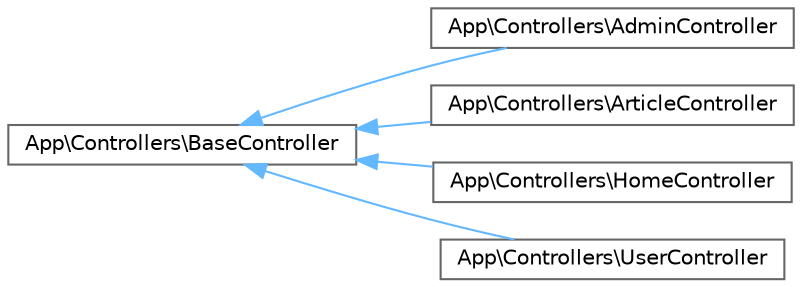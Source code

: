 digraph "Graphical Class Hierarchy"
{
 // LATEX_PDF_SIZE
  bgcolor="transparent";
  edge [fontname=Helvetica,fontsize=10,labelfontname=Helvetica,labelfontsize=10];
  node [fontname=Helvetica,fontsize=10,shape=box,height=0.2,width=0.4];
  rankdir="LR";
  Node0 [id="Node000000",label="App\\Controllers\\BaseController",height=0.2,width=0.4,color="grey40", fillcolor="white", style="filled",URL="$class_app_1_1_controllers_1_1_base_controller.html",tooltip=" "];
  Node0 -> Node1 [id="edge1_Node000000_Node000001",dir="back",color="steelblue1",style="solid",tooltip=" "];
  Node1 [id="Node000001",label="App\\Controllers\\AdminController",height=0.2,width=0.4,color="grey40", fillcolor="white", style="filled",URL="$class_app_1_1_controllers_1_1_admin_controller.html",tooltip=" "];
  Node0 -> Node2 [id="edge2_Node000000_Node000002",dir="back",color="steelblue1",style="solid",tooltip=" "];
  Node2 [id="Node000002",label="App\\Controllers\\ArticleController",height=0.2,width=0.4,color="grey40", fillcolor="white", style="filled",URL="$class_app_1_1_controllers_1_1_article_controller.html",tooltip=" "];
  Node0 -> Node3 [id="edge3_Node000000_Node000003",dir="back",color="steelblue1",style="solid",tooltip=" "];
  Node3 [id="Node000003",label="App\\Controllers\\HomeController",height=0.2,width=0.4,color="grey40", fillcolor="white", style="filled",URL="$class_app_1_1_controllers_1_1_home_controller.html",tooltip=" "];
  Node0 -> Node4 [id="edge4_Node000000_Node000004",dir="back",color="steelblue1",style="solid",tooltip=" "];
  Node4 [id="Node000004",label="App\\Controllers\\UserController",height=0.2,width=0.4,color="grey40", fillcolor="white", style="filled",URL="$class_app_1_1_controllers_1_1_user_controller.html",tooltip=" "];
}
